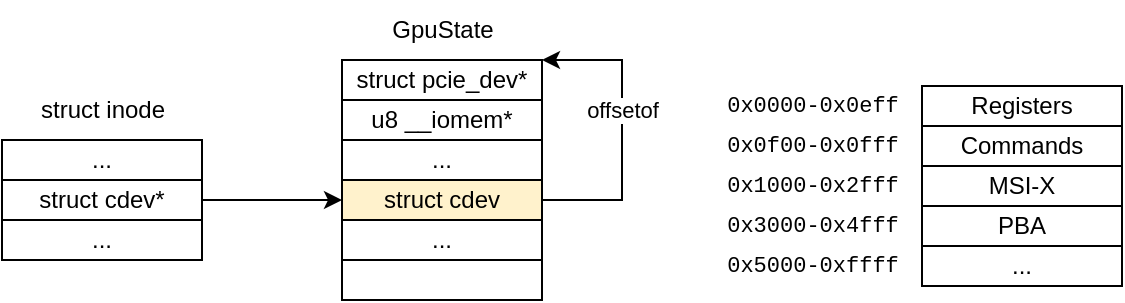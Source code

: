 <mxfile version="24.2.5" type="device">
  <diagram name="Page-1" id="EN3Km8JhT2ZzYUs7uh_0">
    <mxGraphModel dx="822" dy="666" grid="1" gridSize="10" guides="1" tooltips="1" connect="1" arrows="1" fold="1" page="1" pageScale="1" pageWidth="850" pageHeight="1100" math="0" shadow="0">
      <root>
        <mxCell id="0" />
        <mxCell id="1" parent="0" />
        <mxCell id="3JDkf6n0Xj6jptSzaPoR-40" value="" style="group" vertex="1" connectable="0" parent="1">
          <mxGeometry x="380" y="498" width="210" height="112" as="geometry" />
        </mxCell>
        <mxCell id="3JDkf6n0Xj6jptSzaPoR-35" value="0x0000-0x0eff" style="text;html=1;align=center;verticalAlign=middle;resizable=0;points=[];autosize=1;strokeColor=none;fillColor=none;fontFamily=Courier New;fontSize=11;" vertex="1" parent="3JDkf6n0Xj6jptSzaPoR-40">
          <mxGeometry width="110" height="30" as="geometry" />
        </mxCell>
        <mxCell id="3JDkf6n0Xj6jptSzaPoR-36" value="0x0f00-0x0fff" style="text;html=1;align=center;verticalAlign=middle;resizable=0;points=[];autosize=1;strokeColor=none;fillColor=none;fontFamily=Courier New;fontSize=11;" vertex="1" parent="3JDkf6n0Xj6jptSzaPoR-40">
          <mxGeometry y="20" width="110" height="30" as="geometry" />
        </mxCell>
        <mxCell id="3JDkf6n0Xj6jptSzaPoR-37" value="0x1000-0x2fff" style="text;html=1;align=center;verticalAlign=middle;resizable=0;points=[];autosize=1;strokeColor=none;fillColor=none;fontFamily=Courier New;fontSize=11;spacing=2;" vertex="1" parent="3JDkf6n0Xj6jptSzaPoR-40">
          <mxGeometry y="40" width="110" height="30" as="geometry" />
        </mxCell>
        <mxCell id="3JDkf6n0Xj6jptSzaPoR-38" value="0x3000-0x4fff" style="text;html=1;align=center;verticalAlign=middle;resizable=0;points=[];autosize=1;strokeColor=none;fillColor=none;fontFamily=Courier New;fontSize=11;" vertex="1" parent="3JDkf6n0Xj6jptSzaPoR-40">
          <mxGeometry y="60" width="110" height="30" as="geometry" />
        </mxCell>
        <mxCell id="3JDkf6n0Xj6jptSzaPoR-39" value="" style="group" vertex="1" connectable="0" parent="3JDkf6n0Xj6jptSzaPoR-40">
          <mxGeometry x="110" y="5" width="100" height="100" as="geometry" />
        </mxCell>
        <mxCell id="3JDkf6n0Xj6jptSzaPoR-26" value="" style="rounded=0;whiteSpace=wrap;html=1;verticalAlign=top;" vertex="1" parent="3JDkf6n0Xj6jptSzaPoR-39">
          <mxGeometry width="100" height="100" as="geometry" />
        </mxCell>
        <mxCell id="3JDkf6n0Xj6jptSzaPoR-27" value="Registers" style="rounded=0;whiteSpace=wrap;html=1;" vertex="1" parent="3JDkf6n0Xj6jptSzaPoR-39">
          <mxGeometry width="100" height="20" as="geometry" />
        </mxCell>
        <mxCell id="3JDkf6n0Xj6jptSzaPoR-28" value="Commands" style="rounded=0;whiteSpace=wrap;html=1;" vertex="1" parent="3JDkf6n0Xj6jptSzaPoR-39">
          <mxGeometry y="20" width="100" height="20" as="geometry" />
        </mxCell>
        <mxCell id="3JDkf6n0Xj6jptSzaPoR-29" value="MSI-X" style="rounded=0;whiteSpace=wrap;html=1;" vertex="1" parent="3JDkf6n0Xj6jptSzaPoR-39">
          <mxGeometry y="40" width="100" height="20" as="geometry" />
        </mxCell>
        <mxCell id="3JDkf6n0Xj6jptSzaPoR-30" value="..." style="rounded=0;whiteSpace=wrap;html=1;" vertex="1" parent="3JDkf6n0Xj6jptSzaPoR-39">
          <mxGeometry y="80" width="100" height="20" as="geometry" />
        </mxCell>
        <mxCell id="3JDkf6n0Xj6jptSzaPoR-33" value="PBA" style="rounded=0;whiteSpace=wrap;html=1;" vertex="1" parent="3JDkf6n0Xj6jptSzaPoR-39">
          <mxGeometry y="60" width="100" height="20" as="geometry" />
        </mxCell>
        <mxCell id="3JDkf6n0Xj6jptSzaPoR-41" value="0x5000-0xffff" style="text;html=1;align=center;verticalAlign=middle;resizable=0;points=[];autosize=1;strokeColor=none;fillColor=none;fontFamily=Courier New;fontSize=11;" vertex="1" parent="3JDkf6n0Xj6jptSzaPoR-40">
          <mxGeometry y="80" width="110" height="30" as="geometry" />
        </mxCell>
        <mxCell id="3JDkf6n0Xj6jptSzaPoR-42" value="" style="group" vertex="1" connectable="0" parent="1">
          <mxGeometry x="30" y="460" width="270" height="150" as="geometry" />
        </mxCell>
        <mxCell id="3JDkf6n0Xj6jptSzaPoR-9" value="" style="group" vertex="1" connectable="0" parent="3JDkf6n0Xj6jptSzaPoR-42">
          <mxGeometry x="170" width="100" height="150" as="geometry" />
        </mxCell>
        <mxCell id="3JDkf6n0Xj6jptSzaPoR-2" value="GpuState" style="text;html=1;align=center;verticalAlign=middle;resizable=0;points=[];autosize=1;strokeColor=none;fillColor=none;" vertex="1" parent="3JDkf6n0Xj6jptSzaPoR-9">
          <mxGeometry x="15" width="70" height="30" as="geometry" />
        </mxCell>
        <mxCell id="3JDkf6n0Xj6jptSzaPoR-8" value="" style="group" vertex="1" connectable="0" parent="3JDkf6n0Xj6jptSzaPoR-9">
          <mxGeometry y="30" width="100" height="120" as="geometry" />
        </mxCell>
        <mxCell id="3JDkf6n0Xj6jptSzaPoR-1" value="" style="rounded=0;whiteSpace=wrap;html=1;verticalAlign=top;" vertex="1" parent="3JDkf6n0Xj6jptSzaPoR-8">
          <mxGeometry width="100" height="120" as="geometry" />
        </mxCell>
        <mxCell id="3JDkf6n0Xj6jptSzaPoR-3" value="struct pcie_dev*" style="rounded=0;whiteSpace=wrap;html=1;" vertex="1" parent="3JDkf6n0Xj6jptSzaPoR-8">
          <mxGeometry width="100" height="20" as="geometry" />
        </mxCell>
        <mxCell id="3JDkf6n0Xj6jptSzaPoR-4" value="u8 __iomem*" style="rounded=0;whiteSpace=wrap;html=1;" vertex="1" parent="3JDkf6n0Xj6jptSzaPoR-8">
          <mxGeometry y="20" width="100" height="20" as="geometry" />
        </mxCell>
        <mxCell id="3JDkf6n0Xj6jptSzaPoR-5" value="..." style="rounded=0;whiteSpace=wrap;html=1;" vertex="1" parent="3JDkf6n0Xj6jptSzaPoR-8">
          <mxGeometry y="40" width="100" height="20" as="geometry" />
        </mxCell>
        <mxCell id="3JDkf6n0Xj6jptSzaPoR-7" value="..." style="rounded=0;whiteSpace=wrap;html=1;" vertex="1" parent="3JDkf6n0Xj6jptSzaPoR-8">
          <mxGeometry y="80" width="100" height="20" as="geometry" />
        </mxCell>
        <mxCell id="3JDkf6n0Xj6jptSzaPoR-17" style="edgeStyle=orthogonalEdgeStyle;rounded=0;orthogonalLoop=1;jettySize=auto;html=1;entryX=1;entryY=0;entryDx=0;entryDy=0;" edge="1" parent="3JDkf6n0Xj6jptSzaPoR-8" source="3JDkf6n0Xj6jptSzaPoR-6" target="3JDkf6n0Xj6jptSzaPoR-3">
          <mxGeometry relative="1" as="geometry">
            <mxPoint x="120" as="targetPoint" />
            <Array as="points">
              <mxPoint x="140" y="70" />
              <mxPoint x="140" />
            </Array>
          </mxGeometry>
        </mxCell>
        <mxCell id="3JDkf6n0Xj6jptSzaPoR-18" value="offsetof" style="edgeLabel;html=1;align=center;verticalAlign=middle;resizable=0;points=[];" vertex="1" connectable="0" parent="3JDkf6n0Xj6jptSzaPoR-17">
          <mxGeometry x="0.132" relative="1" as="geometry">
            <mxPoint as="offset" />
          </mxGeometry>
        </mxCell>
        <mxCell id="3JDkf6n0Xj6jptSzaPoR-6" value="struct cdev" style="rounded=0;whiteSpace=wrap;html=1;fillColor=#fff2cc;strokeColor=default;" vertex="1" parent="3JDkf6n0Xj6jptSzaPoR-8">
          <mxGeometry y="60" width="100" height="20" as="geometry" />
        </mxCell>
        <mxCell id="3JDkf6n0Xj6jptSzaPoR-21" style="edgeStyle=orthogonalEdgeStyle;rounded=0;orthogonalLoop=1;jettySize=auto;html=1;entryX=0;entryY=0.5;entryDx=0;entryDy=0;" edge="1" parent="3JDkf6n0Xj6jptSzaPoR-42" source="3JDkf6n0Xj6jptSzaPoR-11" target="3JDkf6n0Xj6jptSzaPoR-6">
          <mxGeometry relative="1" as="geometry" />
        </mxCell>
        <mxCell id="3JDkf6n0Xj6jptSzaPoR-22" value="struct inode" style="text;html=1;align=center;verticalAlign=middle;resizable=0;points=[];autosize=1;strokeColor=none;fillColor=none;" vertex="1" parent="3JDkf6n0Xj6jptSzaPoR-42">
          <mxGeometry x="5" y="40" width="90" height="30" as="geometry" />
        </mxCell>
        <mxCell id="3JDkf6n0Xj6jptSzaPoR-20" value="" style="group" vertex="1" connectable="0" parent="3JDkf6n0Xj6jptSzaPoR-42">
          <mxGeometry y="70" width="100" height="60" as="geometry" />
        </mxCell>
        <mxCell id="3JDkf6n0Xj6jptSzaPoR-12" value="" style="rounded=0;whiteSpace=wrap;html=1;verticalAlign=top;fontStyle=1" vertex="1" parent="3JDkf6n0Xj6jptSzaPoR-20">
          <mxGeometry width="100" height="60" as="geometry" />
        </mxCell>
        <mxCell id="3JDkf6n0Xj6jptSzaPoR-11" value="struct cdev*" style="rounded=0;whiteSpace=wrap;html=1;" vertex="1" parent="3JDkf6n0Xj6jptSzaPoR-20">
          <mxGeometry y="20" width="100" height="20" as="geometry" />
        </mxCell>
        <mxCell id="3JDkf6n0Xj6jptSzaPoR-14" value="..." style="rounded=0;whiteSpace=wrap;html=1;" vertex="1" parent="3JDkf6n0Xj6jptSzaPoR-20">
          <mxGeometry width="100" height="20" as="geometry" />
        </mxCell>
        <mxCell id="3JDkf6n0Xj6jptSzaPoR-15" value="..." style="rounded=0;whiteSpace=wrap;html=1;" vertex="1" parent="3JDkf6n0Xj6jptSzaPoR-20">
          <mxGeometry y="40" width="100" height="20" as="geometry" />
        </mxCell>
      </root>
    </mxGraphModel>
  </diagram>
</mxfile>
